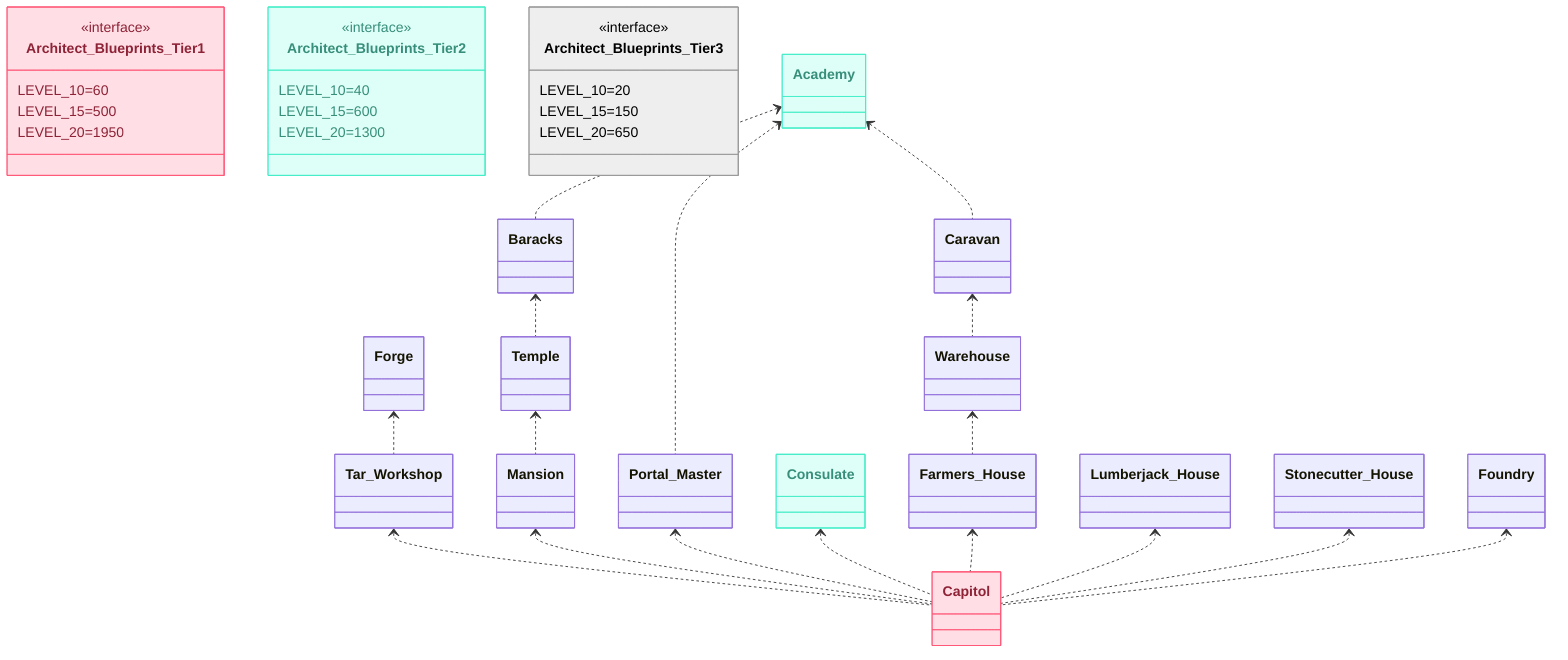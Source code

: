classDiagram
    class Architect_Blueprints_Tier1 {
	    LEVEL_10=60
	    LEVEL_15=500
	    LEVEL_20=1950
    }

    class Architect_Blueprints_Tier2 {
	    LEVEL_10=40
	    LEVEL_15=600
	    LEVEL_20=1300
    }

    class Architect_Blueprints_Tier3 {
	    LEVEL_10=20
	    LEVEL_15=150
	    LEVEL_20=650
    }

    class Academy {
    }

    class Baracks {
    }

    class Caravan {
    }

    class Warehouse {
    }

    class Farmers_House {
    }

    class Temple {
    }

    class Mansion {
    }

    class Tar_Workshop {
    }

    class Portal_Master {
    }

    class Consulate {
    }

    class Forge {
    }

    class Lumberjack_House {
    }

    class Stonecutter_House {
    }

    class Foundry {
    }

    class Capitol {
    }

	<<interface>> Architect_Blueprints_Tier1
	<<interface>> Architect_Blueprints_Tier2
	<<interface>> Architect_Blueprints_Tier3

    Academy <.. Baracks
    Academy <.. Caravan
    Academy <..  Portal_Master
    Warehouse <.. Farmers_House
    Baracks <.. Temple
    Temple <.. Mansion
    Caravan <.. Warehouse
    Tar_Workshop <.. Capitol
    Mansion <.. Capitol
    Forge <.. Tar_Workshop
    Portal_Master <.. Capitol
    Consulate <.. Capitol
    Farmers_House <.. Capitol
    Lumberjack_House <.. Capitol
    Stonecutter_House <.. Capitol
    Foundry <.. Capitol

	class Architect_Blueprints_Tier1:::Tier1
	class Architect_Blueprints_Tier2:::Tier2
	class Architect_Blueprints_Tier3:::Tier3
	class Academy:::Tier2
	class Consulate:::Tier2
	class Capitol:::Tier1

	classDef Tier1 :, stroke-width:1px, stroke-dasharray:none, stroke:#FF5978, fill:#FFDFE5, color:#8E2236
	classDef Tier2 :, stroke-width:1px, stroke-dasharray:none, stroke:#46EDC8, fill:#DEFFF8, color:#378E7A
	classDef Tier3 :,stroke-width:1px, stroke-dasharray:none, stroke:#999999, fill:#EEEEEE, color:#000000